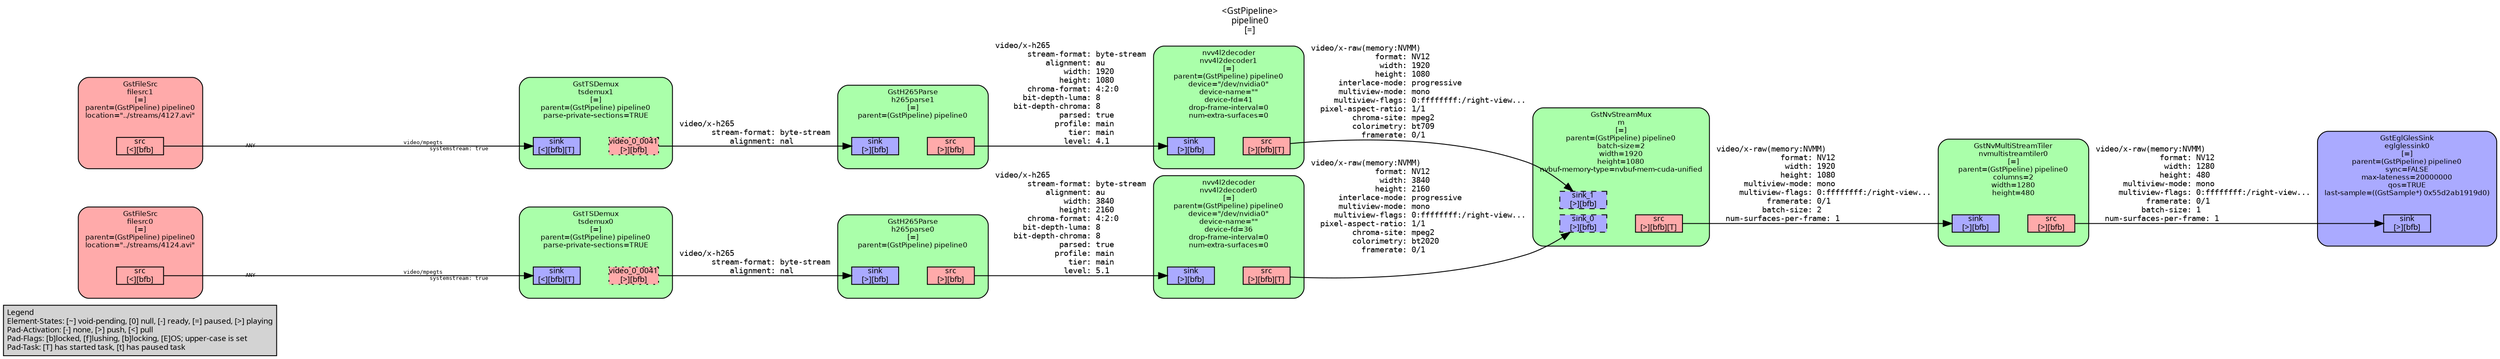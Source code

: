 digraph pipeline {
  rankdir=LR;
  fontname="sans";
  fontsize="10";
  labelloc=t;
  nodesep=.1;
  ranksep=.2;
  label="<GstPipeline>\npipeline0\n[=]";
  node [style="filled,rounded", shape=box, fontsize="9", fontname="sans", margin="0.0,0.0"];
  edge [labelfontsize="6", fontsize="9", fontname="monospace"];
  
  legend [
    pos="0,0!",
    margin="0.05,0.05",
    style="filled",
    label="Legend\lElement-States: [~] void-pending, [0] null, [-] ready, [=] paused, [>] playing\lPad-Activation: [-] none, [>] push, [<] pull\lPad-Flags: [b]locked, [f]lushing, [b]locking, [E]OS; upper-case is set\lPad-Task: [T] has started task, [t] has paused task\l",
  ];
  subgraph cluster_eglglessink0_0x55d2ab2d9420 {
    fontname="Bitstream Vera Sans";
    fontsize="8";
    style="filled,rounded";
    color=black;
    label="GstEglGlesSink\neglglessink0\n[=]\nparent=(GstPipeline) pipeline0\nsync=FALSE\nmax-lateness=20000000\nqos=TRUE\nlast-sample=((GstSample*) 0x55d2ab1919d0)";
    subgraph cluster_eglglessink0_0x55d2ab2d9420_sink {
      label="";
      style="invis";
      eglglessink0_0x55d2ab2d9420_sink_0x55d2ab2d0620 [color=black, fillcolor="#aaaaff", label="sink\n[>][bfb]", height="0.2", style="filled,solid"];
    }

    fillcolor="#aaaaff";
  }

  subgraph cluster_nvmultistreamtiler0_0x55d2ab28c150 {
    fontname="Bitstream Vera Sans";
    fontsize="8";
    style="filled,rounded";
    color=black;
    label="GstNvMultiStreamTiler\nnvmultistreamtiler0\n[=]\nparent=(GstPipeline) pipeline0\ncolumns=2\nwidth=1280\nheight=480";
    subgraph cluster_nvmultistreamtiler0_0x55d2ab28c150_sink {
      label="";
      style="invis";
      nvmultistreamtiler0_0x55d2ab28c150_sink_0x55d2ab2d0180 [color=black, fillcolor="#aaaaff", label="sink\n[>][bfb]", height="0.2", style="filled,solid"];
    }

    subgraph cluster_nvmultistreamtiler0_0x55d2ab28c150_src {
      label="";
      style="invis";
      nvmultistreamtiler0_0x55d2ab28c150_src_0x55d2ab2d03d0 [color=black, fillcolor="#ffaaaa", label="src\n[>][bfb]", height="0.2", style="filled,solid"];
    }

    nvmultistreamtiler0_0x55d2ab28c150_sink_0x55d2ab2d0180 -> nvmultistreamtiler0_0x55d2ab28c150_src_0x55d2ab2d03d0 [style="invis"];
    fillcolor="#aaffaa";
  }

  nvmultistreamtiler0_0x55d2ab28c150_src_0x55d2ab2d03d0 -> eglglessink0_0x55d2ab2d9420_sink_0x55d2ab2d0620 [label="video/x-raw(memory:NVMM)\l              format: NV12\l               width: 1280\l              height: 480\l      multiview-mode: mono\l     multiview-flags: 0:ffffffff:/right-view...\l           framerate: 0/1\l          batch-size: 1\l  num-surfaces-per-frame: 1\l"]
  subgraph cluster_m_0x55d2ab2ce030 {
    fontname="Bitstream Vera Sans";
    fontsize="8";
    style="filled,rounded";
    color=black;
    label="GstNvStreamMux\nm\n[=]\nparent=(GstPipeline) pipeline0\nbatch-size=2\nwidth=1920\nheight=1080\nnvbuf-memory-type=nvbuf-mem-cuda-unified";
    subgraph cluster_m_0x55d2ab2ce030_sink {
      label="";
      style="invis";
      m_0x55d2ab2ce030_sink_0_0x55d2ab2d0870 [color=black, fillcolor="#aaaaff", label="sink_0\n[>][bfb]", height="0.2", style="filled,dashed"];
      m_0x55d2ab2ce030_sink_1_0x55d2ab2d0ac0 [color=black, fillcolor="#aaaaff", label="sink_1\n[>][bfb]", height="0.2", style="filled,dashed"];
    }

    subgraph cluster_m_0x55d2ab2ce030_src {
      label="";
      style="invis";
      m_0x55d2ab2ce030_src_0x55d2ab19fce0 [color=black, fillcolor="#ffaaaa", label="src\n[>][bfb][T]", height="0.2", style="filled,solid"];
    }

    m_0x55d2ab2ce030_sink_0_0x55d2ab2d0870 -> m_0x55d2ab2ce030_src_0x55d2ab19fce0 [style="invis"];
    fillcolor="#aaffaa";
  }

  m_0x55d2ab2ce030_src_0x55d2ab19fce0 -> nvmultistreamtiler0_0x55d2ab28c150_sink_0x55d2ab2d0180 [label="video/x-raw(memory:NVMM)\l              format: NV12\l               width: 1920\l              height: 1080\l      multiview-mode: mono\l     multiview-flags: 0:ffffffff:/right-view...\l           framerate: 0/1\l          batch-size: 2\l  num-surfaces-per-frame: 1\l"]
  subgraph cluster_nvv4l2decoder1_0x55d2ab1f69a0 {
    fontname="Bitstream Vera Sans";
    fontsize="8";
    style="filled,rounded";
    color=black;
    label="nvv4l2decoder\nnvv4l2decoder1\n[=]\nparent=(GstPipeline) pipeline0\ndevice=\"/dev/nvidia0\"\ndevice-name=\"\"\ndevice-fd=41\ndrop-frame-interval=0\nnum-extra-surfaces=0";
    subgraph cluster_nvv4l2decoder1_0x55d2ab1f69a0_sink {
      label="";
      style="invis";
      nvv4l2decoder1_0x55d2ab1f69a0_sink_0x55d2ab19f840 [color=black, fillcolor="#aaaaff", label="sink\n[>][bfb]", height="0.2", style="filled,solid"];
    }

    subgraph cluster_nvv4l2decoder1_0x55d2ab1f69a0_src {
      label="";
      style="invis";
      nvv4l2decoder1_0x55d2ab1f69a0_src_0x55d2ab19fa90 [color=black, fillcolor="#ffaaaa", label="src\n[>][bfb][T]", height="0.2", style="filled,solid"];
    }

    nvv4l2decoder1_0x55d2ab1f69a0_sink_0x55d2ab19f840 -> nvv4l2decoder1_0x55d2ab1f69a0_src_0x55d2ab19fa90 [style="invis"];
    fillcolor="#aaffaa";
  }

  nvv4l2decoder1_0x55d2ab1f69a0_src_0x55d2ab19fa90 -> m_0x55d2ab2ce030_sink_1_0x55d2ab2d0ac0 [label="video/x-raw(memory:NVMM)\l              format: NV12\l               width: 1920\l              height: 1080\l      interlace-mode: progressive\l      multiview-mode: mono\l     multiview-flags: 0:ffffffff:/right-view...\l  pixel-aspect-ratio: 1/1\l         chroma-site: mpeg2\l         colorimetry: bt709\l           framerate: 0/1\l"]
  subgraph cluster_h265parse1_0x55d2ab1f3680 {
    fontname="Bitstream Vera Sans";
    fontsize="8";
    style="filled,rounded";
    color=black;
    label="GstH265Parse\nh265parse1\n[=]\nparent=(GstPipeline) pipeline0";
    subgraph cluster_h265parse1_0x55d2ab1f3680_sink {
      label="";
      style="invis";
      h265parse1_0x55d2ab1f3680_sink_0x55d2ab19f3a0 [color=black, fillcolor="#aaaaff", label="sink\n[>][bfb]", height="0.2", style="filled,solid"];
    }

    subgraph cluster_h265parse1_0x55d2ab1f3680_src {
      label="";
      style="invis";
      h265parse1_0x55d2ab1f3680_src_0x55d2ab19f5f0 [color=black, fillcolor="#ffaaaa", label="src\n[>][bfb]", height="0.2", style="filled,solid"];
    }

    h265parse1_0x55d2ab1f3680_sink_0x55d2ab19f3a0 -> h265parse1_0x55d2ab1f3680_src_0x55d2ab19f5f0 [style="invis"];
    fillcolor="#aaffaa";
  }

  h265parse1_0x55d2ab1f3680_src_0x55d2ab19f5f0 -> nvv4l2decoder1_0x55d2ab1f69a0_sink_0x55d2ab19f840 [label="video/x-h265\l       stream-format: byte-stream\l           alignment: au\l               width: 1920\l              height: 1080\l       chroma-format: 4:2:0\l      bit-depth-luma: 8\l    bit-depth-chroma: 8\l              parsed: true\l             profile: main\l                tier: main\l               level: 4.1\l"]
  subgraph cluster_tsdemux1_0x55d2ab1a42f0 {
    fontname="Bitstream Vera Sans";
    fontsize="8";
    style="filled,rounded";
    color=black;
    label="GstTSDemux\ntsdemux1\n[=]\nparent=(GstPipeline) pipeline0\nparse-private-sections=TRUE";
    subgraph cluster_tsdemux1_0x55d2ab1a42f0_sink {
      label="";
      style="invis";
      tsdemux1_0x55d2ab1a42f0_sink_0x55d2ab19f150 [color=black, fillcolor="#aaaaff", label="sink\n[<][bfb][T]", height="0.2", style="filled,solid"];
    }

    subgraph cluster_tsdemux1_0x55d2ab1a42f0_src {
      label="";
      style="invis";
      tsdemux1_0x55d2ab1a42f0_video_0_0041_0x55d2ab2d1af0 [color=black, fillcolor="#ffaaaa", label="video_0_0041\n[>][bfb]", height="0.2", style="filled,dotted"];
    }

    tsdemux1_0x55d2ab1a42f0_sink_0x55d2ab19f150 -> tsdemux1_0x55d2ab1a42f0_video_0_0041_0x55d2ab2d1af0 [style="invis"];
    fillcolor="#aaffaa";
  }

  tsdemux1_0x55d2ab1a42f0_video_0_0041_0x55d2ab2d1af0 -> h265parse1_0x55d2ab1f3680_sink_0x55d2ab19f3a0 [label="video/x-h265\l       stream-format: byte-stream\l           alignment: nal\l"]
  subgraph cluster_filesrc1_0x55d2ab1986e0 {
    fontname="Bitstream Vera Sans";
    fontsize="8";
    style="filled,rounded";
    color=black;
    label="GstFileSrc\nfilesrc1\n[=]\nparent=(GstPipeline) pipeline0\nlocation=\"../streams/4127.avi\"";
    subgraph cluster_filesrc1_0x55d2ab1986e0_src {
      label="";
      style="invis";
      filesrc1_0x55d2ab1986e0_src_0x55d2ab19ef00 [color=black, fillcolor="#ffaaaa", label="src\n[<][bfb]", height="0.2", style="filled,solid"];
    }

    fillcolor="#ffaaaa";
  }

  filesrc1_0x55d2ab1986e0_src_0x55d2ab19ef00 -> tsdemux1_0x55d2ab1a42f0_sink_0x55d2ab19f150 [labeldistance="10", labelangle="0", label="                                                  ", taillabel="ANY", headlabel="video/mpegts\l        systemstream: true\l"]
  subgraph cluster_nvv4l2decoder0_0x55d2ab1db230 {
    fontname="Bitstream Vera Sans";
    fontsize="8";
    style="filled,rounded";
    color=black;
    label="nvv4l2decoder\nnvv4l2decoder0\n[=]\nparent=(GstPipeline) pipeline0\ndevice=\"/dev/nvidia0\"\ndevice-name=\"\"\ndevice-fd=36\ndrop-frame-interval=0\nnum-extra-surfaces=0";
    subgraph cluster_nvv4l2decoder0_0x55d2ab1db230_sink {
      label="";
      style="invis";
      nvv4l2decoder0_0x55d2ab1db230_sink_0x55d2ab19ea60 [color=black, fillcolor="#aaaaff", label="sink\n[>][bfb]", height="0.2", style="filled,solid"];
    }

    subgraph cluster_nvv4l2decoder0_0x55d2ab1db230_src {
      label="";
      style="invis";
      nvv4l2decoder0_0x55d2ab1db230_src_0x55d2ab19ecb0 [color=black, fillcolor="#ffaaaa", label="src\n[>][bfb][T]", height="0.2", style="filled,solid"];
    }

    nvv4l2decoder0_0x55d2ab1db230_sink_0x55d2ab19ea60 -> nvv4l2decoder0_0x55d2ab1db230_src_0x55d2ab19ecb0 [style="invis"];
    fillcolor="#aaffaa";
  }

  nvv4l2decoder0_0x55d2ab1db230_src_0x55d2ab19ecb0 -> m_0x55d2ab2ce030_sink_0_0x55d2ab2d0870 [label="video/x-raw(memory:NVMM)\l              format: NV12\l               width: 3840\l              height: 2160\l      interlace-mode: progressive\l      multiview-mode: mono\l     multiview-flags: 0:ffffffff:/right-view...\l  pixel-aspect-ratio: 1/1\l         chroma-site: mpeg2\l         colorimetry: bt2020\l           framerate: 0/1\l"]
  subgraph cluster_h265parse0_0x55d2ab1bea60 {
    fontname="Bitstream Vera Sans";
    fontsize="8";
    style="filled,rounded";
    color=black;
    label="GstH265Parse\nh265parse0\n[=]\nparent=(GstPipeline) pipeline0";
    subgraph cluster_h265parse0_0x55d2ab1bea60_sink {
      label="";
      style="invis";
      h265parse0_0x55d2ab1bea60_sink_0x55d2ab19e5c0 [color=black, fillcolor="#aaaaff", label="sink\n[>][bfb]", height="0.2", style="filled,solid"];
    }

    subgraph cluster_h265parse0_0x55d2ab1bea60_src {
      label="";
      style="invis";
      h265parse0_0x55d2ab1bea60_src_0x55d2ab19e810 [color=black, fillcolor="#ffaaaa", label="src\n[>][bfb]", height="0.2", style="filled,solid"];
    }

    h265parse0_0x55d2ab1bea60_sink_0x55d2ab19e5c0 -> h265parse0_0x55d2ab1bea60_src_0x55d2ab19e810 [style="invis"];
    fillcolor="#aaffaa";
  }

  h265parse0_0x55d2ab1bea60_src_0x55d2ab19e810 -> nvv4l2decoder0_0x55d2ab1db230_sink_0x55d2ab19ea60 [label="video/x-h265\l       stream-format: byte-stream\l           alignment: au\l               width: 3840\l              height: 2160\l       chroma-format: 4:2:0\l      bit-depth-luma: 8\l    bit-depth-chroma: 8\l              parsed: true\l             profile: main\l                tier: main\l               level: 5.1\l"]
  subgraph cluster_tsdemux0_0x55d2ab1a4010 {
    fontname="Bitstream Vera Sans";
    fontsize="8";
    style="filled,rounded";
    color=black;
    label="GstTSDemux\ntsdemux0\n[=]\nparent=(GstPipeline) pipeline0\nparse-private-sections=TRUE";
    subgraph cluster_tsdemux0_0x55d2ab1a4010_sink {
      label="";
      style="invis";
      tsdemux0_0x55d2ab1a4010_sink_0x55d2ab19e370 [color=black, fillcolor="#aaaaff", label="sink\n[<][bfb][T]", height="0.2", style="filled,solid"];
    }

    subgraph cluster_tsdemux0_0x55d2ab1a4010_src {
      label="";
      style="invis";
      tsdemux0_0x55d2ab1a4010_video_0_0041_0x55d2ab2d11b0 [color=black, fillcolor="#ffaaaa", label="video_0_0041\n[>][bfb]", height="0.2", style="filled,dotted"];
    }

    tsdemux0_0x55d2ab1a4010_sink_0x55d2ab19e370 -> tsdemux0_0x55d2ab1a4010_video_0_0041_0x55d2ab2d11b0 [style="invis"];
    fillcolor="#aaffaa";
  }

  tsdemux0_0x55d2ab1a4010_video_0_0041_0x55d2ab2d11b0 -> h265parse0_0x55d2ab1bea60_sink_0x55d2ab19e5c0 [label="video/x-h265\l       stream-format: byte-stream\l           alignment: nal\l"]
  subgraph cluster_filesrc0_0x55d2ab198350 {
    fontname="Bitstream Vera Sans";
    fontsize="8";
    style="filled,rounded";
    color=black;
    label="GstFileSrc\nfilesrc0\n[=]\nparent=(GstPipeline) pipeline0\nlocation=\"../streams/4124.avi\"";
    subgraph cluster_filesrc0_0x55d2ab198350_src {
      label="";
      style="invis";
      filesrc0_0x55d2ab198350_src_0x55d2ab19e120 [color=black, fillcolor="#ffaaaa", label="src\n[<][bfb]", height="0.2", style="filled,solid"];
    }

    fillcolor="#ffaaaa";
  }

  filesrc0_0x55d2ab198350_src_0x55d2ab19e120 -> tsdemux0_0x55d2ab1a4010_sink_0x55d2ab19e370 [labeldistance="10", labelangle="0", label="                                                  ", taillabel="ANY", headlabel="video/mpegts\l        systemstream: true\l"]
}

